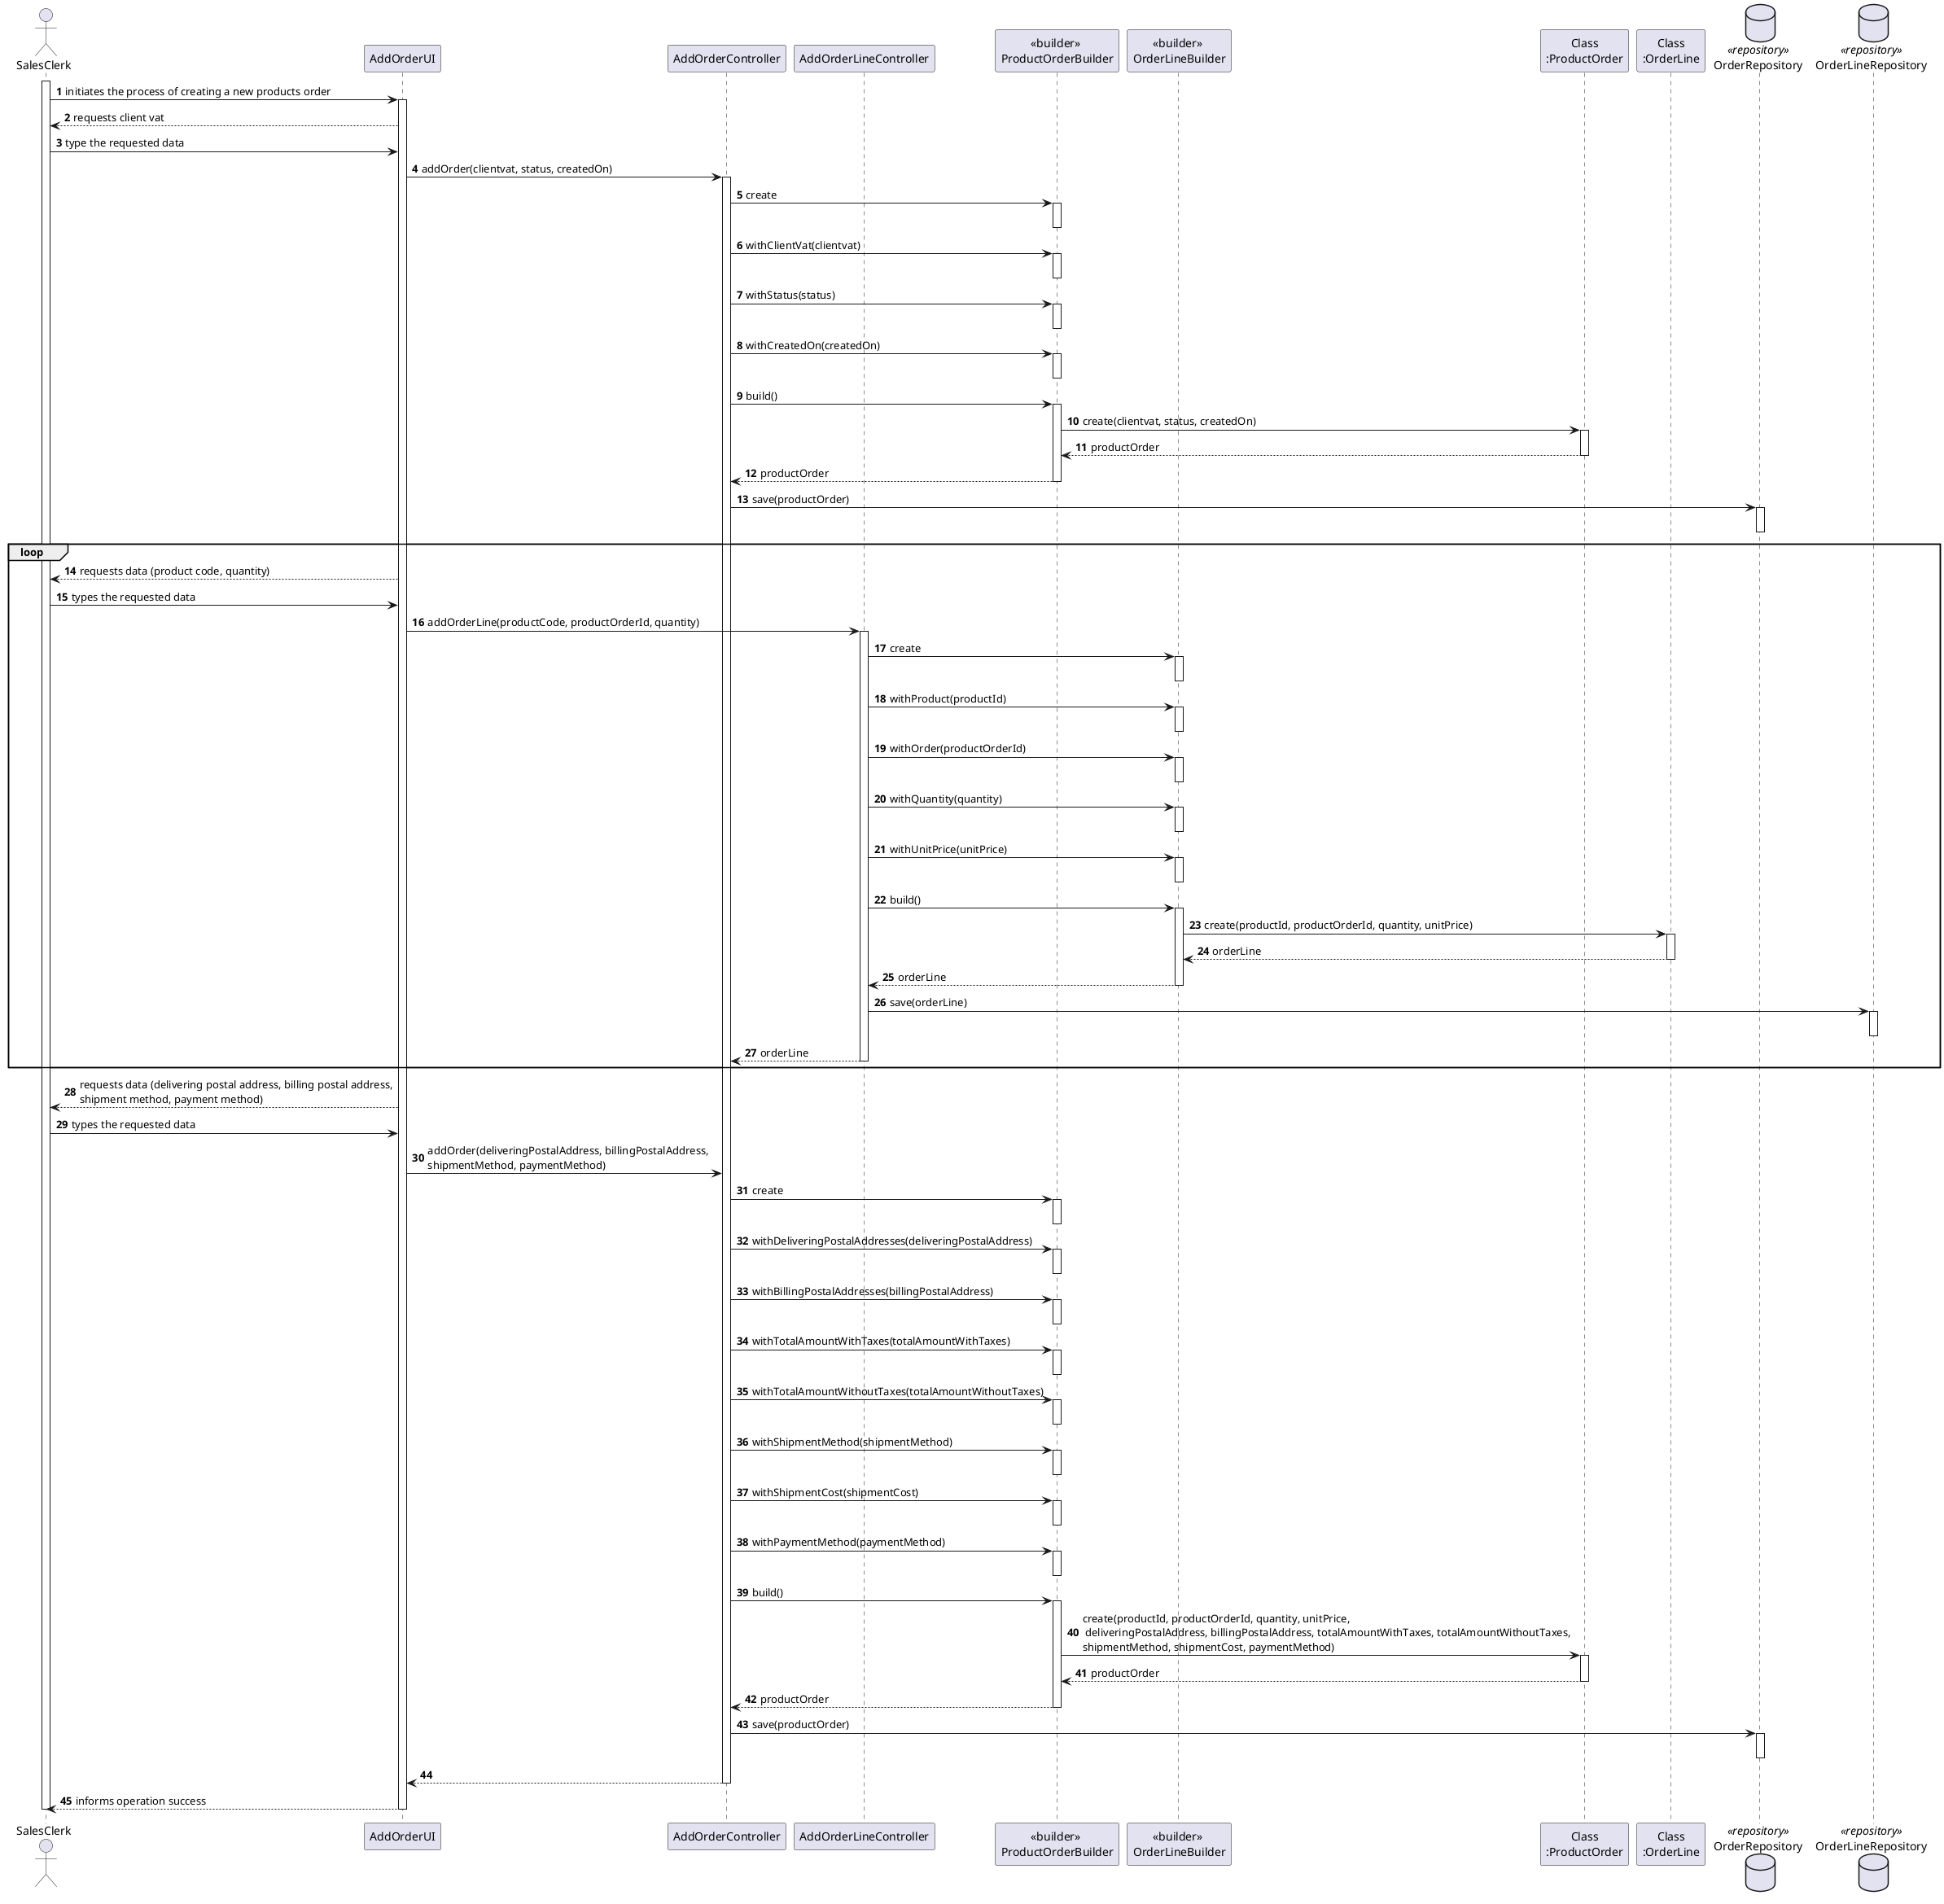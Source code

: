 @startuml
autonumber
actor "SalesClerk" as SC
participant "AddOrderUI" as UI
participant "AddOrderController" as CTR
participant "AddOrderLineController" as CTRL
participant "<<builder>> \nProductOrderBuilder" as POBUILDER
participant "<<builder>> \nOrderLineBuilder" as OLBUILDER
participant "Class\n:ProductOrder" as PO
participant "Class\n:OrderLine" as OL

database OrderRepository as OREP <<repository>>
database OrderLineRepository as OLREP <<repository>>

activate SC
SC -> UI : initiates the process of creating a new products order
activate UI
UI --> SC : requests client vat
SC -> UI : type the requested data
UI -> CTR : addOrder(clientvat, status, createdOn)
activate CTR
CTR -> POBUILDER : create
activate POBUILDER
deactivate POBUILDER
CTR -> POBUILDER : withClientVat(clientvat)
activate POBUILDER
deactivate POBUILDER
CTR -> POBUILDER : withStatus(status)
activate POBUILDER
deactivate POBUILDER
CTR -> POBUILDER : withCreatedOn(createdOn)
activate POBUILDER
deactivate POBUILDER
CTR -> POBUILDER : build()
activate POBUILDER
POBUILDER -> PO : create(clientvat, status, createdOn)
activate PO
PO --> POBUILDER : productOrder
deactivate PO
POBUILDER --> CTR : productOrder
deactivate POBUILDER
CTR -> OREP: save(productOrder)
activate OREP
deactivate OREP

loop
UI --> SC : requests data (product code, quantity)
SC -> UI : types the requested data
UI -> CTRL : addOrderLine(productCode, productOrderId, quantity)
activate CTRL
CTRL -> OLBUILDER : create
activate OLBUILDER
deactivate OLBUILDER
CTRL -> OLBUILDER : withProduct(productId)
activate OLBUILDER
deactivate OLBUILDER
CTRL -> OLBUILDER : withOrder(productOrderId)
activate OLBUILDER
deactivate OLBUILDER
CTRL -> OLBUILDER : withQuantity(quantity)
activate OLBUILDER
deactivate OLBUILDER
CTRL -> OLBUILDER : withUnitPrice(unitPrice)
activate OLBUILDER
deactivate OLBUILDER
CTRL -> OLBUILDER : build()
activate OLBUILDER
OLBUILDER -> OL : create(productId, productOrderId, quantity, unitPrice)
activate OL
OL --> OLBUILDER : orderLine
deactivate OL
OLBUILDER --> CTRL : orderLine
deactivate OLBUILDER
CTRL -> OLREP: save(orderLine)
activate OLREP
deactivate OLREP
CTRL --> CTR : orderLine
deactivate CTRL
end loop
UI --> SC : requests data (delivering postal address, billing postal address,\nshipment method, payment method)
SC -> UI : types the requested data
UI -> CTR : addOrder(deliveringPostalAddress, billingPostalAddress,\nshipmentMethod, paymentMethod)
CTR -> POBUILDER : create
activate POBUILDER
deactivate POBUILDER
CTR -> POBUILDER : withDeliveringPostalAddresses(deliveringPostalAddress)
activate POBUILDER
deactivate POBUILDER
CTR -> POBUILDER : withBillingPostalAddresses(billingPostalAddress)
activate POBUILDER
deactivate POBUILDER
CTR -> POBUILDER : withTotalAmountWithTaxes(totalAmountWithTaxes)
activate POBUILDER
deactivate POBUILDER
CTR -> POBUILDER : withTotalAmountWithoutTaxes(totalAmountWithoutTaxes)
activate POBUILDER
deactivate POBUILDER
CTR -> POBUILDER : withShipmentMethod(shipmentMethod)
activate POBUILDER
deactivate POBUILDER
CTR -> POBUILDER : withShipmentCost(shipmentCost)
activate POBUILDER
deactivate POBUILDER
CTR -> POBUILDER : withPaymentMethod(paymentMethod)
activate POBUILDER
deactivate POBUILDER
CTR -> POBUILDER : build()
activate POBUILDER
POBUILDER -> PO : create(productId, productOrderId, quantity, unitPrice,\n deliveringPostalAddress, billingPostalAddress, totalAmountWithTaxes, totalAmountWithoutTaxes,\nshipmentMethod, shipmentCost, paymentMethod)
activate PO
PO --> POBUILDER : productOrder
deactivate PO
POBUILDER --> CTR : productOrder
deactivate POBUILDER
CTR -> OREP: save(productOrder)
activate OREP
deactivate OREP
CTR --> UI :
deactivate CTR
UI --> SC : informs operation success
deactivate UI

deactivate SC
@enduml